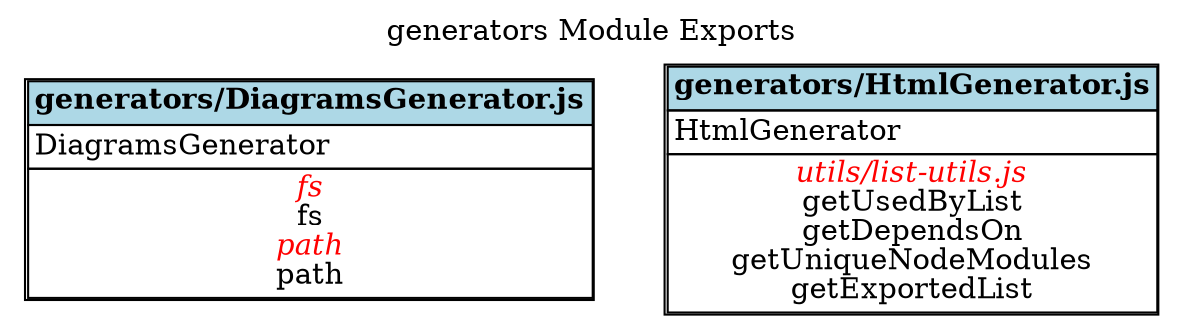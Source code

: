 digraph {label="generators Module Exports";
labelloc="t";
"generators/DiagramsGenerator.js" [shape=none, label=<<TABLE cellspacing="0" cellborder="1">
<TR><TD bgcolor="lightblue" align="center"><B>generators/DiagramsGenerator.js</B></TD></TR>
<TR><TD align="left">
DiagramsGenerator<BR/>
</TD></TR>
<TR><TD align="center">
<font color="red"><I>fs</I></font><BR/>
fs<BR/>
<font color="red"><I>path</I></font><BR/>
path<BR/>
</TD></TR>
</TABLE>>];

"generators/HtmlGenerator.js" [shape=none, label=<<TABLE cellspacing="0" cellborder="1">
<TR><TD bgcolor="lightblue" align="center"><B>generators/HtmlGenerator.js</B></TD></TR>
<TR><TD align="left">
HtmlGenerator<BR/>
</TD></TR>
<TR><TD align="center">
<font color="red"><I>utils/list-utils.js</I></font><BR/>
getUsedByList<BR/>
getDependsOn<BR/>
getUniqueNodeModules<BR/>
getExportedList<BR/>
</TD></TR>
</TABLE>>];

}

